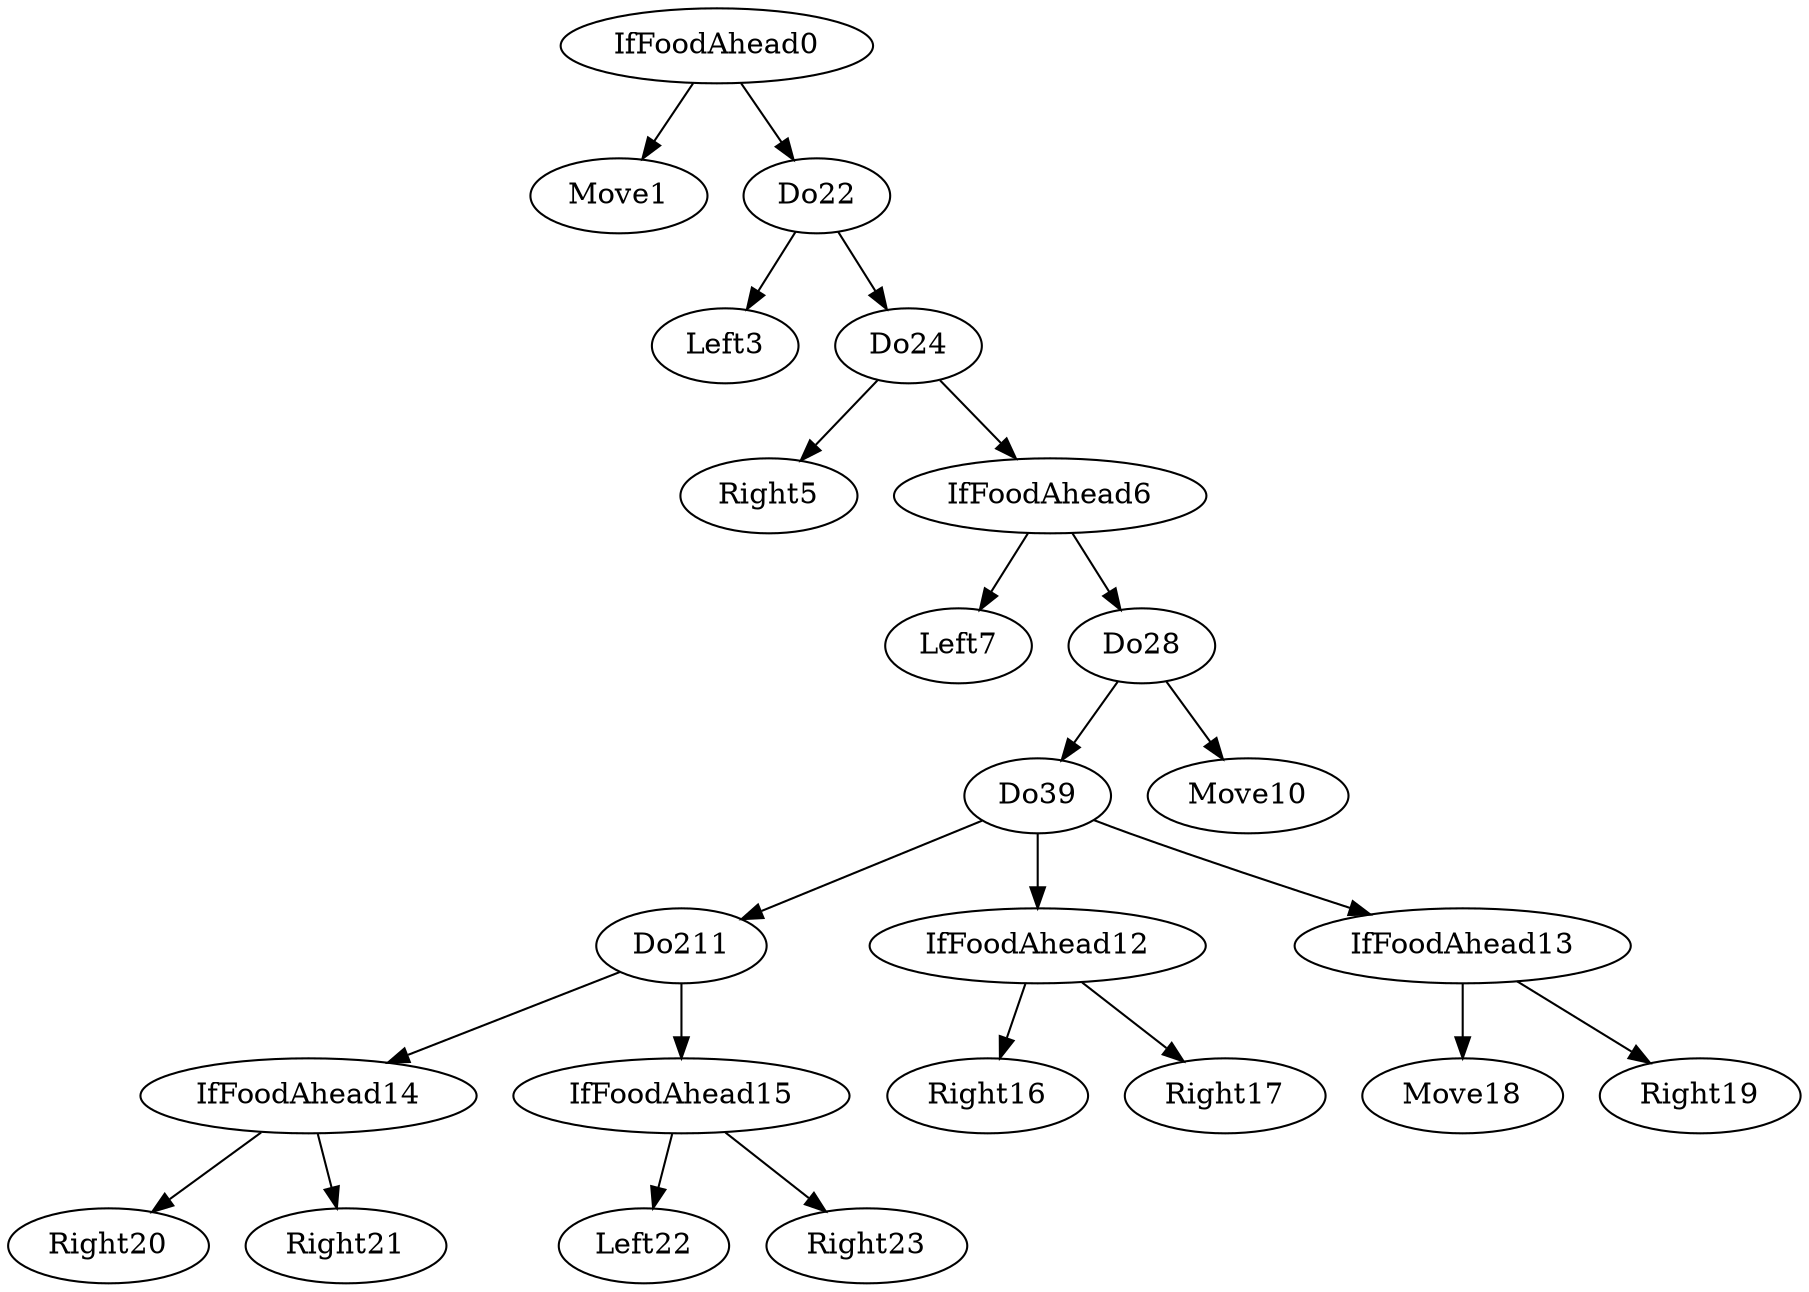 digraph T {
	IfFoodAhead0 -> Move1;
	IfFoodAhead0 -> Do22;
	Do22 -> Left3;
	Do22 -> Do24;
	Do24 -> Right5;
	Do24 -> IfFoodAhead6;
	IfFoodAhead6 -> Left7;
	IfFoodAhead6 -> Do28;
	Do28 -> Do39;
	Do28 -> Move10;
	Do39 -> Do211;
	Do39 -> IfFoodAhead12;
	Do39 -> IfFoodAhead13;
	Do211 -> IfFoodAhead14;
	Do211 -> IfFoodAhead15;
	IfFoodAhead12 -> Right16;
	IfFoodAhead12 -> Right17;
	IfFoodAhead13 -> Move18;
	IfFoodAhead13 -> Right19;
	IfFoodAhead14 -> Right20;
	IfFoodAhead14 -> Right21;
	IfFoodAhead15 -> Left22;
	IfFoodAhead15 -> Right23;
}
